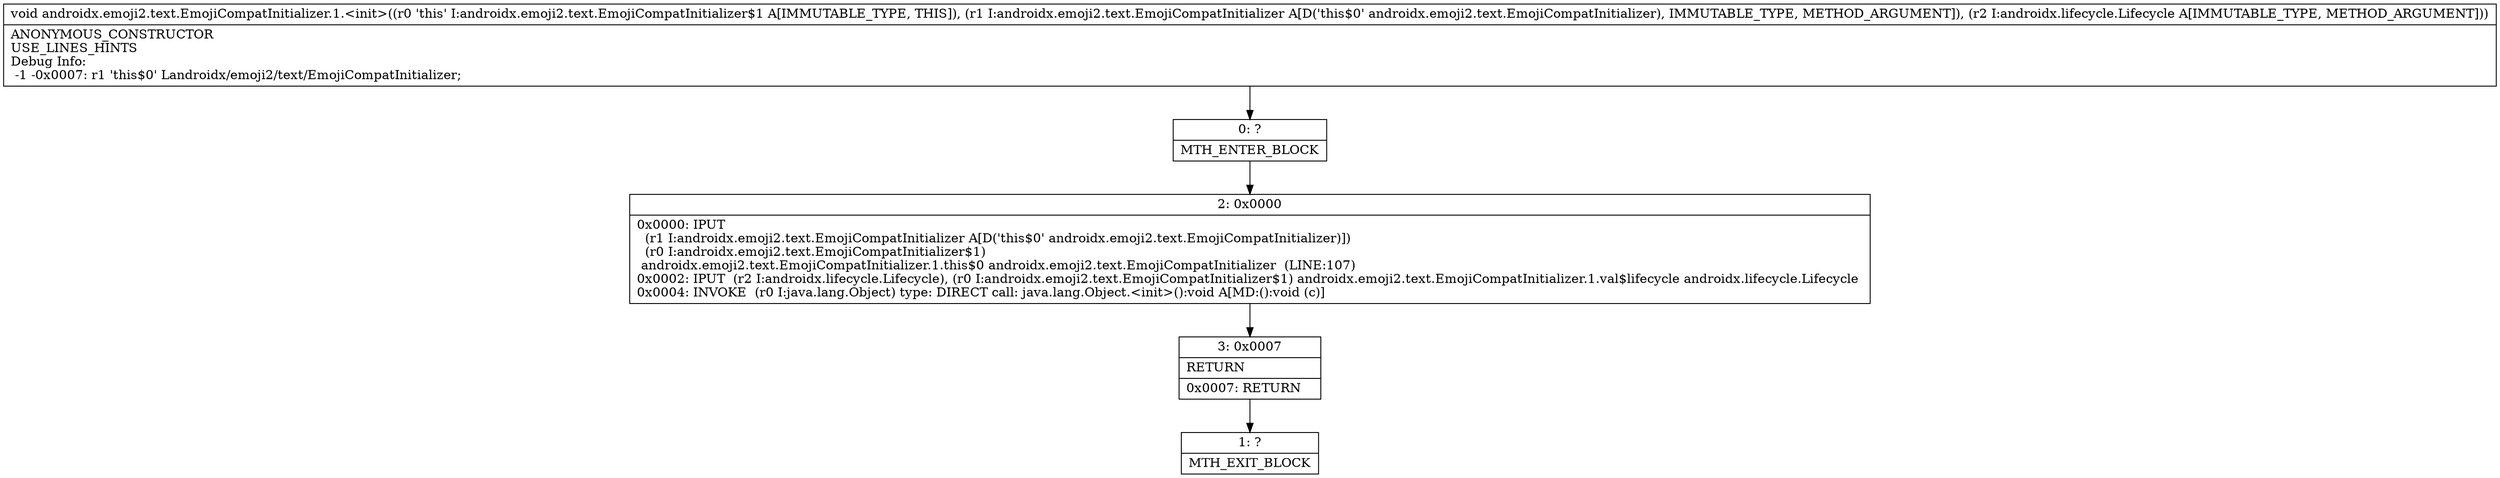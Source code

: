 digraph "CFG forandroidx.emoji2.text.EmojiCompatInitializer.1.\<init\>(Landroidx\/emoji2\/text\/EmojiCompatInitializer;Landroidx\/lifecycle\/Lifecycle;)V" {
Node_0 [shape=record,label="{0\:\ ?|MTH_ENTER_BLOCK\l}"];
Node_2 [shape=record,label="{2\:\ 0x0000|0x0000: IPUT  \l  (r1 I:androidx.emoji2.text.EmojiCompatInitializer A[D('this$0' androidx.emoji2.text.EmojiCompatInitializer)])\l  (r0 I:androidx.emoji2.text.EmojiCompatInitializer$1)\l androidx.emoji2.text.EmojiCompatInitializer.1.this$0 androidx.emoji2.text.EmojiCompatInitializer  (LINE:107)\l0x0002: IPUT  (r2 I:androidx.lifecycle.Lifecycle), (r0 I:androidx.emoji2.text.EmojiCompatInitializer$1) androidx.emoji2.text.EmojiCompatInitializer.1.val$lifecycle androidx.lifecycle.Lifecycle \l0x0004: INVOKE  (r0 I:java.lang.Object) type: DIRECT call: java.lang.Object.\<init\>():void A[MD:():void (c)]\l}"];
Node_3 [shape=record,label="{3\:\ 0x0007|RETURN\l|0x0007: RETURN   \l}"];
Node_1 [shape=record,label="{1\:\ ?|MTH_EXIT_BLOCK\l}"];
MethodNode[shape=record,label="{void androidx.emoji2.text.EmojiCompatInitializer.1.\<init\>((r0 'this' I:androidx.emoji2.text.EmojiCompatInitializer$1 A[IMMUTABLE_TYPE, THIS]), (r1 I:androidx.emoji2.text.EmojiCompatInitializer A[D('this$0' androidx.emoji2.text.EmojiCompatInitializer), IMMUTABLE_TYPE, METHOD_ARGUMENT]), (r2 I:androidx.lifecycle.Lifecycle A[IMMUTABLE_TYPE, METHOD_ARGUMENT]))  | ANONYMOUS_CONSTRUCTOR\lUSE_LINES_HINTS\lDebug Info:\l  \-1 \-0x0007: r1 'this$0' Landroidx\/emoji2\/text\/EmojiCompatInitializer;\l}"];
MethodNode -> Node_0;Node_0 -> Node_2;
Node_2 -> Node_3;
Node_3 -> Node_1;
}

